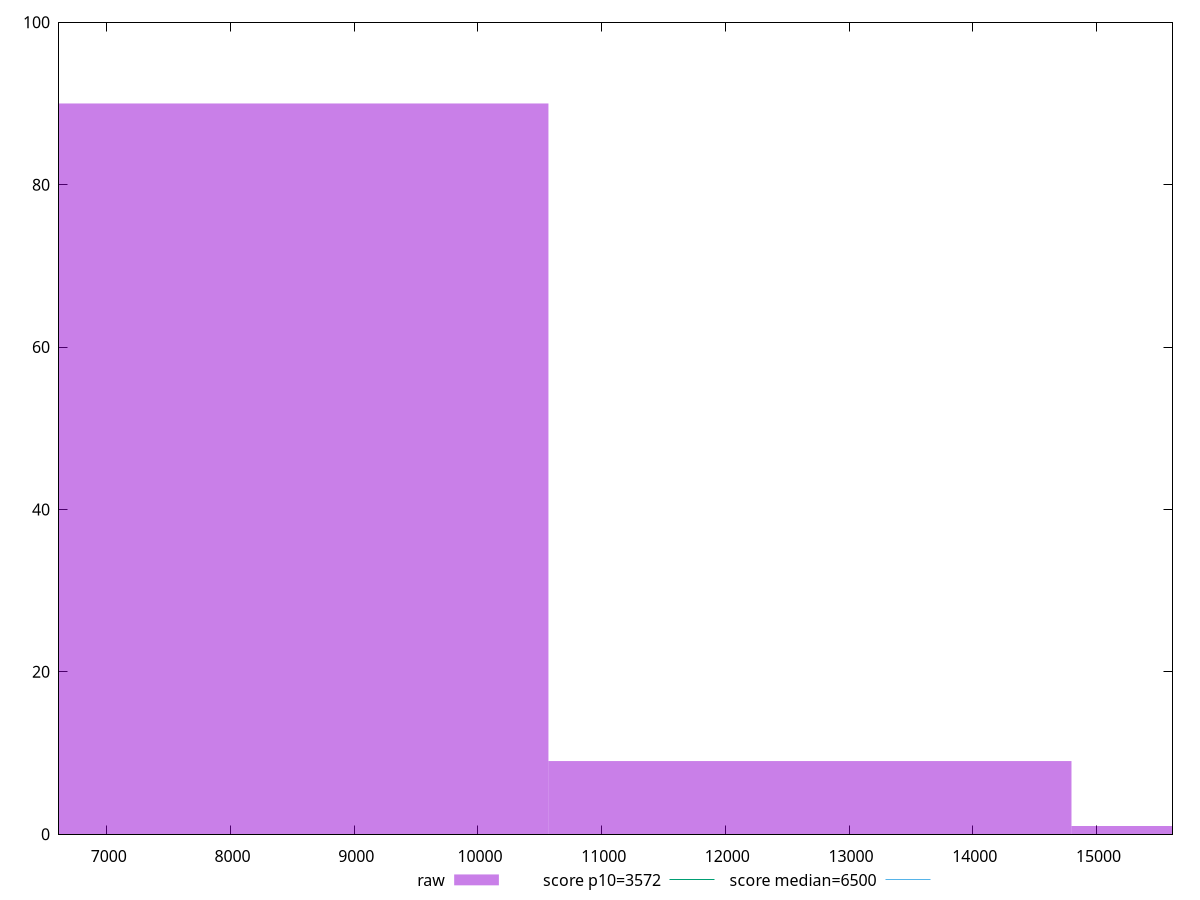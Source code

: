 reset

$raw <<EOF
8455.936840089693 90
12683.90526013454 9
16911.873680179386 1
EOF

set key outside below
set boxwidth 4227.968420044846
set xrange [6613.603999999999:15614.453]
set yrange [0:100]
set trange [0:100]
set style fill transparent solid 0.5 noborder

set parametric
set terminal svg size 640, 490 enhanced background rgb 'white'
set output "reports/report_00028_2021-02-24T12-49-42.674Z/first-cpu-idle/samples/astro/raw/histogram.svg"

plot $raw title "raw" with boxes, \
     3572,t title "score p10=3572", \
     6500,t title "score median=6500"

reset
